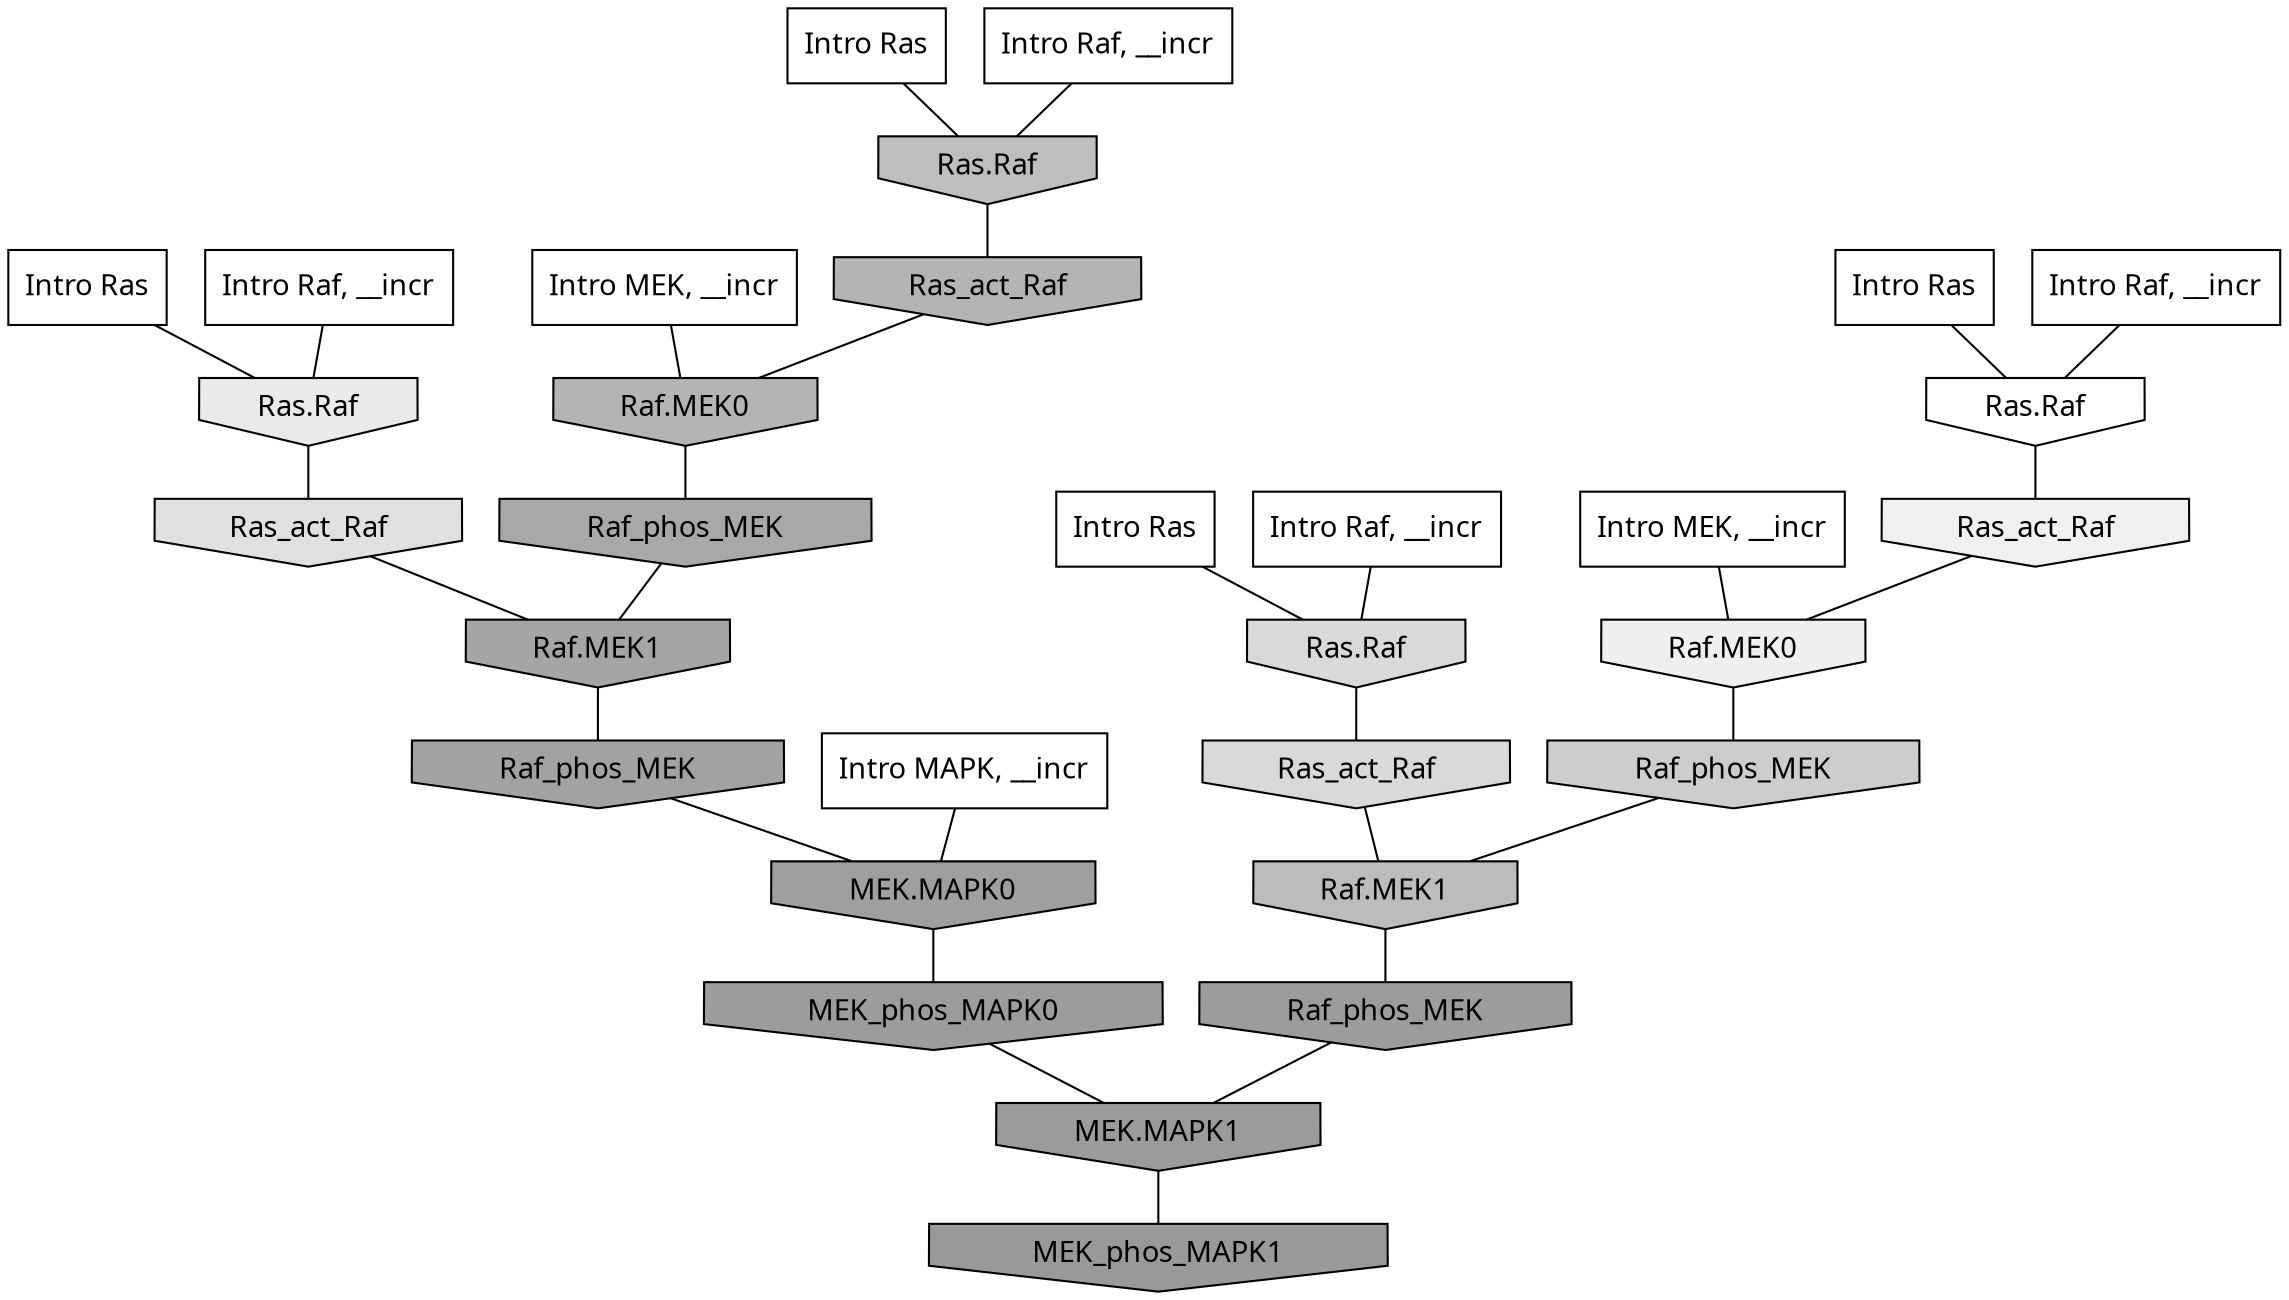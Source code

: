 digraph G{
  rankdir="TB";
  ranksep=0.30;
  node [fontname="CMU Serif"];
  edge [fontname="CMU Serif"];
  
  11 [label="Intro Ras", shape=rectangle, style=filled, fillcolor="0.000 0.000 1.000"]
  
  22 [label="Intro Ras", shape=rectangle, style=filled, fillcolor="0.000 0.000 1.000"]
  
  34 [label="Intro Ras", shape=rectangle, style=filled, fillcolor="0.000 0.000 1.000"]
  
  67 [label="Intro Ras", shape=rectangle, style=filled, fillcolor="0.000 0.000 1.000"]
  
  288 [label="Intro Raf, __incr", shape=rectangle, style=filled, fillcolor="0.000 0.000 1.000"]
  
  648 [label="Intro Raf, __incr", shape=rectangle, style=filled, fillcolor="0.000 0.000 1.000"]
  
  1007 [label="Intro Raf, __incr", shape=rectangle, style=filled, fillcolor="0.000 0.000 1.000"]
  
  1038 [label="Intro Raf, __incr", shape=rectangle, style=filled, fillcolor="0.000 0.000 1.000"]
  
  1588 [label="Intro MEK, __incr", shape=rectangle, style=filled, fillcolor="0.000 0.000 1.000"]
  
  1742 [label="Intro MEK, __incr", shape=rectangle, style=filled, fillcolor="0.000 0.000 1.000"]
  
  2923 [label="Intro MAPK, __incr", shape=rectangle, style=filled, fillcolor="0.000 0.000 1.000"]
  
  3282 [label="Ras.Raf", shape=invhouse, style=filled, fillcolor="0.000 0.000 1.000"]
  
  3793 [label="Ras_act_Raf", shape=invhouse, style=filled, fillcolor="0.000 0.000 0.941"]
  
  3879 [label="Raf.MEK0", shape=invhouse, style=filled, fillcolor="0.000 0.000 0.935"]
  
  4185 [label="Ras.Raf", shape=invhouse, style=filled, fillcolor="0.000 0.000 0.916"]
  
  4825 [label="Ras_act_Raf", shape=invhouse, style=filled, fillcolor="0.000 0.000 0.876"]
  
  5289 [label="Ras.Raf", shape=invhouse, style=filled, fillcolor="0.000 0.000 0.849"]
  
  5312 [label="Ras_act_Raf", shape=invhouse, style=filled, fillcolor="0.000 0.000 0.848"]
  
  6167 [label="Raf_phos_MEK", shape=invhouse, style=filled, fillcolor="0.000 0.000 0.802"]
  
  7810 [label="Ras.Raf", shape=invhouse, style=filled, fillcolor="0.000 0.000 0.746"]
  
  8085 [label="Raf.MEK1", shape=invhouse, style=filled, fillcolor="0.000 0.000 0.738"]
  
  9201 [label="Ras_act_Raf", shape=invhouse, style=filled, fillcolor="0.000 0.000 0.706"]
  
  9205 [label="Raf.MEK0", shape=invhouse, style=filled, fillcolor="0.000 0.000 0.706"]
  
  11614 [label="Raf_phos_MEK", shape=invhouse, style=filled, fillcolor="0.000 0.000 0.659"]
  
  12299 [label="Raf.MEK1", shape=invhouse, style=filled, fillcolor="0.000 0.000 0.647"]
  
  13077 [label="Raf_phos_MEK", shape=invhouse, style=filled, fillcolor="0.000 0.000 0.635"]
  
  13833 [label="MEK.MAPK0", shape=invhouse, style=filled, fillcolor="0.000 0.000 0.624"]
  
  14936 [label="MEK_phos_MAPK0", shape=invhouse, style=filled, fillcolor="0.000 0.000 0.610"]
  
  14956 [label="Raf_phos_MEK", shape=invhouse, style=filled, fillcolor="0.000 0.000 0.610"]
  
  14972 [label="MEK.MAPK1", shape=invhouse, style=filled, fillcolor="0.000 0.000 0.609"]
  
  15519 [label="MEK_phos_MAPK1", shape=invhouse, style=filled, fillcolor="0.000 0.000 0.600"]
  
  
  14972 -> 15519 [dir=none, color="0.000 0.000 0.000"] 
  14956 -> 14972 [dir=none, color="0.000 0.000 0.000"] 
  14936 -> 14972 [dir=none, color="0.000 0.000 0.000"] 
  13833 -> 14936 [dir=none, color="0.000 0.000 0.000"] 
  13077 -> 13833 [dir=none, color="0.000 0.000 0.000"] 
  12299 -> 13077 [dir=none, color="0.000 0.000 0.000"] 
  11614 -> 12299 [dir=none, color="0.000 0.000 0.000"] 
  9205 -> 11614 [dir=none, color="0.000 0.000 0.000"] 
  9201 -> 9205 [dir=none, color="0.000 0.000 0.000"] 
  8085 -> 14956 [dir=none, color="0.000 0.000 0.000"] 
  7810 -> 9201 [dir=none, color="0.000 0.000 0.000"] 
  6167 -> 8085 [dir=none, color="0.000 0.000 0.000"] 
  5312 -> 8085 [dir=none, color="0.000 0.000 0.000"] 
  5289 -> 5312 [dir=none, color="0.000 0.000 0.000"] 
  4825 -> 12299 [dir=none, color="0.000 0.000 0.000"] 
  4185 -> 4825 [dir=none, color="0.000 0.000 0.000"] 
  3879 -> 6167 [dir=none, color="0.000 0.000 0.000"] 
  3793 -> 3879 [dir=none, color="0.000 0.000 0.000"] 
  3282 -> 3793 [dir=none, color="0.000 0.000 0.000"] 
  2923 -> 13833 [dir=none, color="0.000 0.000 0.000"] 
  1742 -> 3879 [dir=none, color="0.000 0.000 0.000"] 
  1588 -> 9205 [dir=none, color="0.000 0.000 0.000"] 
  1038 -> 4185 [dir=none, color="0.000 0.000 0.000"] 
  1007 -> 3282 [dir=none, color="0.000 0.000 0.000"] 
  648 -> 5289 [dir=none, color="0.000 0.000 0.000"] 
  288 -> 7810 [dir=none, color="0.000 0.000 0.000"] 
  67 -> 7810 [dir=none, color="0.000 0.000 0.000"] 
  34 -> 3282 [dir=none, color="0.000 0.000 0.000"] 
  22 -> 5289 [dir=none, color="0.000 0.000 0.000"] 
  11 -> 4185 [dir=none, color="0.000 0.000 0.000"] 
  
  }
